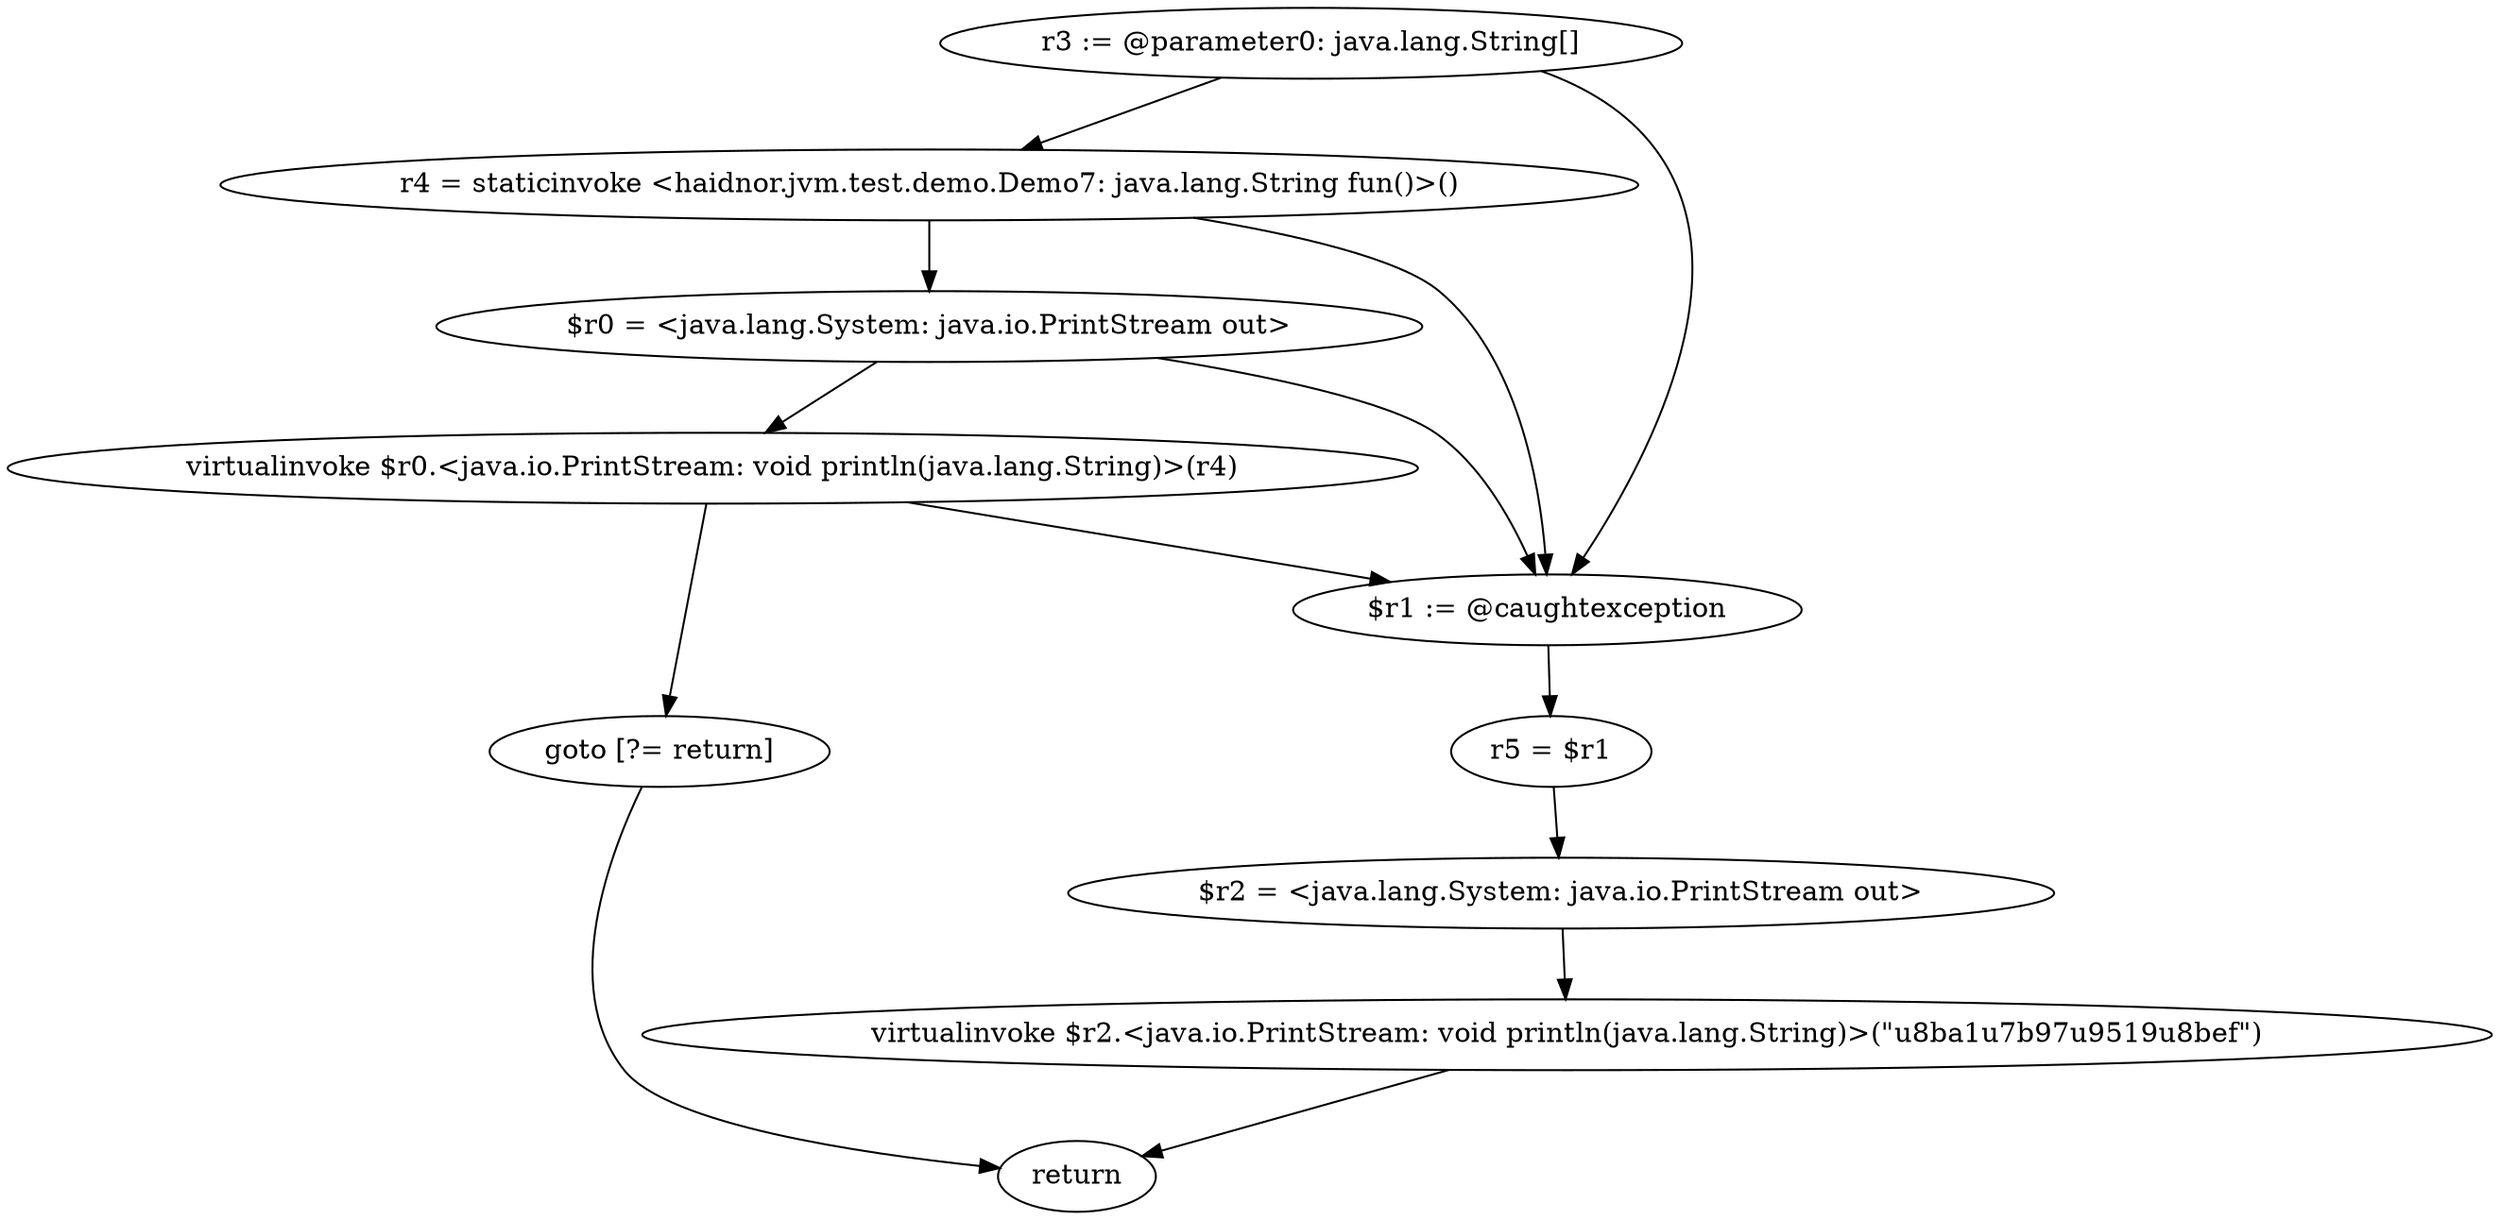 digraph "unitGraph" {
    "r3 := @parameter0: java.lang.String[]"
    "r4 = staticinvoke <haidnor.jvm.test.demo.Demo7: java.lang.String fun()>()"
    "$r0 = <java.lang.System: java.io.PrintStream out>"
    "virtualinvoke $r0.<java.io.PrintStream: void println(java.lang.String)>(r4)"
    "goto [?= return]"
    "$r1 := @caughtexception"
    "r5 = $r1"
    "$r2 = <java.lang.System: java.io.PrintStream out>"
    "virtualinvoke $r2.<java.io.PrintStream: void println(java.lang.String)>(\"\u8ba1\u7b97\u9519\u8bef\")"
    "return"
    "r3 := @parameter0: java.lang.String[]"->"r4 = staticinvoke <haidnor.jvm.test.demo.Demo7: java.lang.String fun()>()";
    "r3 := @parameter0: java.lang.String[]"->"$r1 := @caughtexception";
    "r4 = staticinvoke <haidnor.jvm.test.demo.Demo7: java.lang.String fun()>()"->"$r0 = <java.lang.System: java.io.PrintStream out>";
    "r4 = staticinvoke <haidnor.jvm.test.demo.Demo7: java.lang.String fun()>()"->"$r1 := @caughtexception";
    "$r0 = <java.lang.System: java.io.PrintStream out>"->"virtualinvoke $r0.<java.io.PrintStream: void println(java.lang.String)>(r4)";
    "$r0 = <java.lang.System: java.io.PrintStream out>"->"$r1 := @caughtexception";
    "virtualinvoke $r0.<java.io.PrintStream: void println(java.lang.String)>(r4)"->"goto [?= return]";
    "virtualinvoke $r0.<java.io.PrintStream: void println(java.lang.String)>(r4)"->"$r1 := @caughtexception";
    "goto [?= return]"->"return";
    "$r1 := @caughtexception"->"r5 = $r1";
    "r5 = $r1"->"$r2 = <java.lang.System: java.io.PrintStream out>";
    "$r2 = <java.lang.System: java.io.PrintStream out>"->"virtualinvoke $r2.<java.io.PrintStream: void println(java.lang.String)>(\"\u8ba1\u7b97\u9519\u8bef\")";
    "virtualinvoke $r2.<java.io.PrintStream: void println(java.lang.String)>(\"\u8ba1\u7b97\u9519\u8bef\")"->"return";
}
